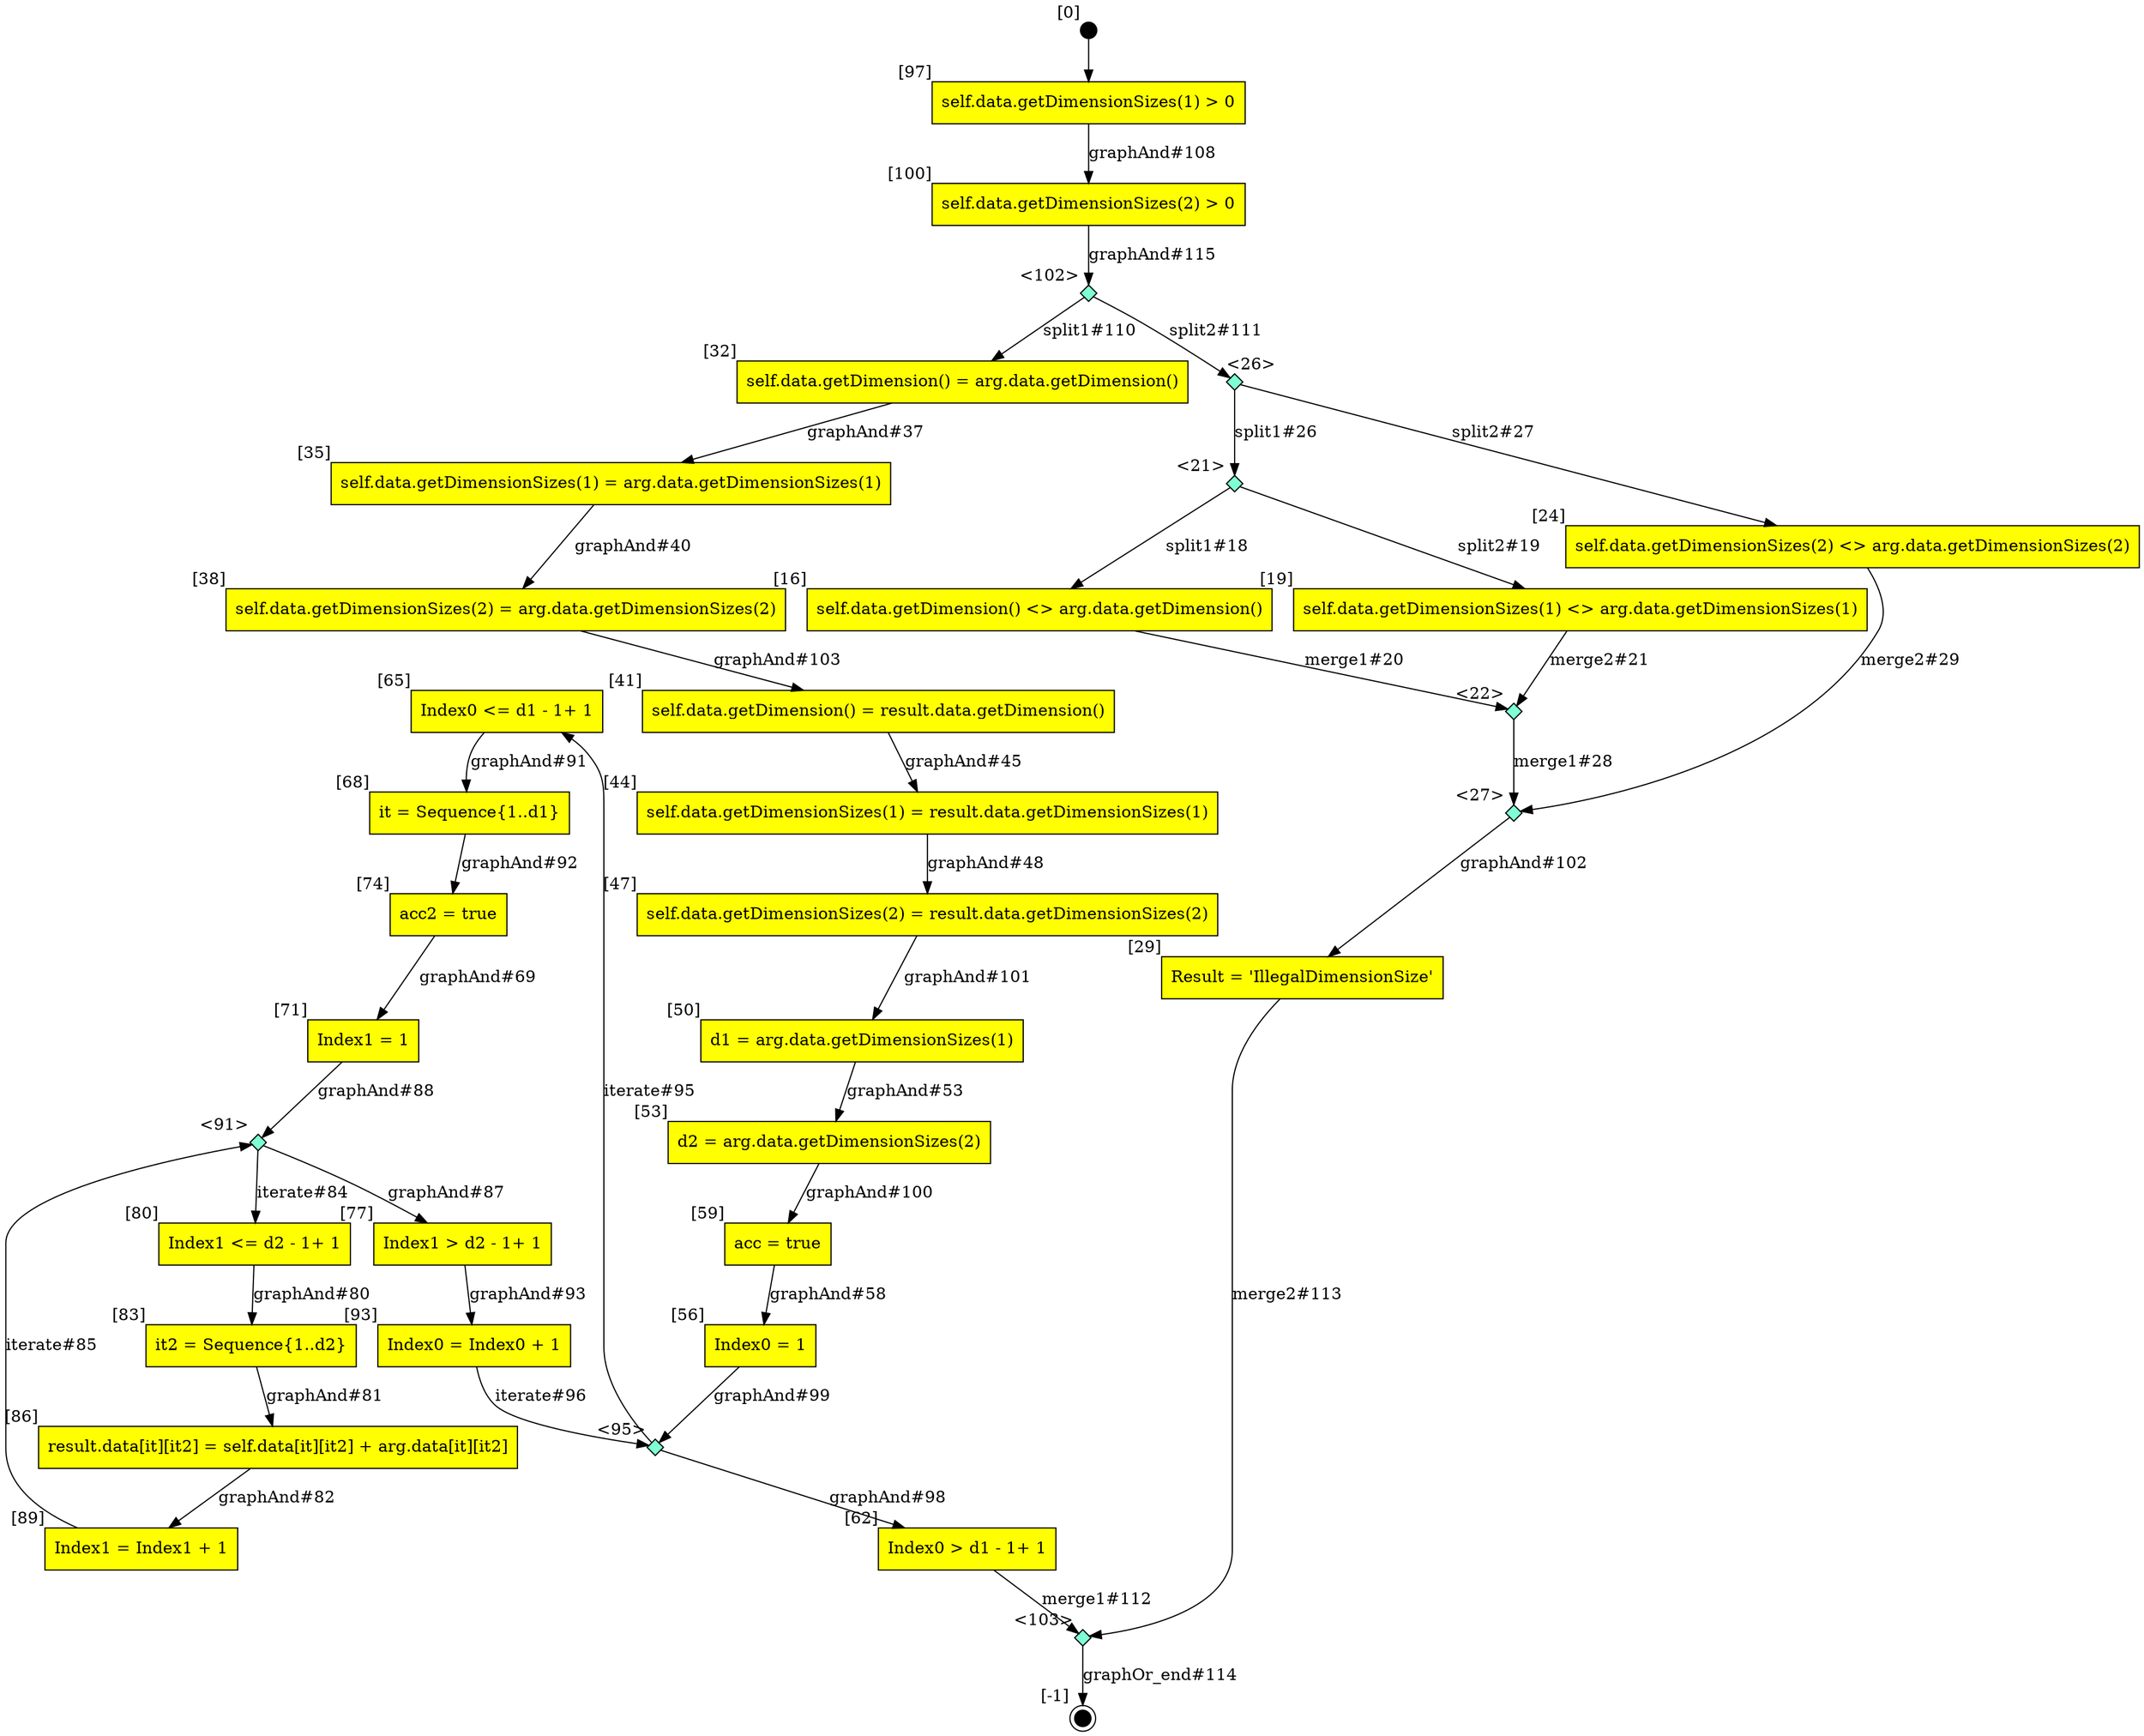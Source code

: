 digraph CLG {
  65 [shape="box", label="Index0 <= d1 - 1+ 1", style=filled, fillcolor=yellow, xlabel="[65]"];
  68 [shape="box", label="it = Sequence{1..d1}", style=filled, fillcolor=yellow, xlabel="[68]"];
  71 [shape="box", label="Index1 = 1", style=filled, fillcolor=yellow, xlabel="[71]"];
  74 [shape="box", label="acc2 = true", style=filled, fillcolor=yellow, xlabel="[74]"];
  77 [shape="box", label="Index1 > d2 - 1+ 1", style=filled, fillcolor=yellow, xlabel="[77]"];
  80 [shape="box", label="Index1 <= d2 - 1+ 1", style=filled, fillcolor=yellow, xlabel="[80]"];
  16 [shape="box", label="self.data.getDimension() <> arg.data.getDimension()", style=filled, fillcolor=yellow, xlabel="[16]"];
  83 [shape="box", label="it2 = Sequence{1..d2}", style=filled, fillcolor=yellow, xlabel="[83]"];
  19 [shape="box", label="self.data.getDimensionSizes(1) <> arg.data.getDimensionSizes(1)", style=filled, fillcolor=yellow, xlabel="[19]"];
  21 [shape="diamond", label="", xlabel="<21>", style=filled, fillcolor=aquamarine, fixedsize=true, width=.2, height=.2];
  86 [shape="box", label="result.data[it][it2] = self.data[it][it2] + arg.data[it][it2]", style=filled, fillcolor=yellow, xlabel="[86]"];
  22 [shape="diamond", label="", xlabel="<22>", style=filled, fillcolor=aquamarine, fixedsize=true, width=.2, height=.2];
  24 [shape="box", label="self.data.getDimensionSizes(2) <> arg.data.getDimensionSizes(2)", style=filled, fillcolor=yellow, xlabel="[24]"];
  89 [shape="box", label="Index1 = Index1 + 1", style=filled, fillcolor=yellow, xlabel="[89]"];
  26 [shape="diamond", label="", xlabel="<26>", style=filled, fillcolor=aquamarine, fixedsize=true, width=.2, height=.2];
  91 [shape="diamond", label="", xlabel="<91>", style=filled, fillcolor=aquamarine, fixedsize=true, width=.2, height=.2];
  27 [shape="diamond", label="", xlabel="<27>", style=filled, fillcolor=aquamarine, fixedsize=true, width=.2, height=.2];
  93 [shape="box", label="Index0 = Index0 + 1", style=filled, fillcolor=yellow, xlabel="[93]"];
  29 [shape="box", label="Result = 'IllegalDimensionSize'", style=filled, fillcolor=yellow, xlabel="[29]"];
  30 [style=filled, fillcolor=black, shape="doublecircle", label="", fixedsize=true, width=.2, height=.2, xlabel="[-1]"];
  95 [shape="diamond", label="", xlabel="<95>", style=filled, fillcolor=aquamarine, fixedsize=true, width=.2, height=.2];
  96 [style=filled, fillcolor=black, shape="circle", label="", fixedsize=true, width=.2, height=.2, xlabel="[0]"];
  32 [shape="box", label="self.data.getDimension() = arg.data.getDimension()", style=filled, fillcolor=yellow, xlabel="[32]"];
  97 [shape="box", label="self.data.getDimensionSizes(1) > 0", style=filled, fillcolor=yellow, xlabel="[97]"];
  35 [shape="box", label="self.data.getDimensionSizes(1) = arg.data.getDimensionSizes(1)", style=filled, fillcolor=yellow, xlabel="[35]"];
  100 [shape="box", label="self.data.getDimensionSizes(2) > 0", style=filled, fillcolor=yellow, xlabel="[100]"];
  38 [shape="box", label="self.data.getDimensionSizes(2) = arg.data.getDimensionSizes(2)", style=filled, fillcolor=yellow, xlabel="[38]"];
  102 [shape="diamond", label="", xlabel="<102>", style=filled, fillcolor=aquamarine, fixedsize=true, width=.2, height=.2];
  103 [shape="diamond", label="", xlabel="<103>", style=filled, fillcolor=aquamarine, fixedsize=true, width=.2, height=.2];
  41 [shape="box", label="self.data.getDimension() = result.data.getDimension()", style=filled, fillcolor=yellow, xlabel="[41]"];
  44 [shape="box", label="self.data.getDimensionSizes(1) = result.data.getDimensionSizes(1)", style=filled, fillcolor=yellow, xlabel="[44]"];
  47 [shape="box", label="self.data.getDimensionSizes(2) = result.data.getDimensionSizes(2)", style=filled, fillcolor=yellow, xlabel="[47]"];
  50 [shape="box", label="d1 = arg.data.getDimensionSizes(1)", style=filled, fillcolor=yellow, xlabel="[50]"];
  53 [shape="box", label="d2 = arg.data.getDimensionSizes(2)", style=filled, fillcolor=yellow, xlabel="[53]"];
  56 [shape="box", label="Index0 = 1", style=filled, fillcolor=yellow, xlabel="[56]"];
  59 [shape="box", label="acc = true", style=filled, fillcolor=yellow, xlabel="[59]"];
  62 [shape="box", label="Index0 > d1 - 1+ 1", style=filled, fillcolor=yellow, xlabel="[62]"];
  74 -> 71[label="graphAnd#69"];
  80 -> 83[label="graphAnd#80"];
  83 -> 86[label="graphAnd#81"];
  86 -> 89[label="graphAnd#82"];
  21 -> 16[label="split1#18"];
  21 -> 19[label="split2#19"];
  91 -> 80[label="iterate#84"];
  16 -> 22[label="merge1#20"];
  89 -> 91[label="iterate#85"];
  19 -> 22[label="merge2#21"];
  91 -> 77[label="graphAnd#87"];
  71 -> 91[label="graphAnd#88"];
  26 -> 21[label="split1#26"];
  65 -> 68[label="graphAnd#91"];
  26 -> 24[label="split2#27"];
  68 -> 74[label="graphAnd#92"];
  22 -> 27[label="merge1#28"];
  77 -> 93[label="graphAnd#93"];
  24 -> 27[label="merge2#29"];
  95 -> 65[label="iterate#95"];
  93 -> 95[label="iterate#96"];
  95 -> 62[label="graphAnd#98"];
  56 -> 95[label="graphAnd#99"];
  53 -> 59[label="graphAnd#100"];
  47 -> 50[label="graphAnd#101"];
  32 -> 35[label="graphAnd#37"];
  27 -> 29[label="graphAnd#102"];
  38 -> 41[label="graphAnd#103"];
  96 -> 97;
  35 -> 38[label="graphAnd#40"];
  97 -> 100[label="graphAnd#108"];
  41 -> 44[label="graphAnd#45"];
  102 -> 32[label="split1#110"];
  102 -> 26[label="split2#111"];
  44 -> 47[label="graphAnd#48"];
  62 -> 103[label="merge1#112"];
  29 -> 103[label="merge2#113"];
  103 -> 30[label="graphOr_end#114"];
  100 -> 102[label="graphAnd#115"];
  50 -> 53[label="graphAnd#53"];
  59 -> 56[label="graphAnd#58"];
}
